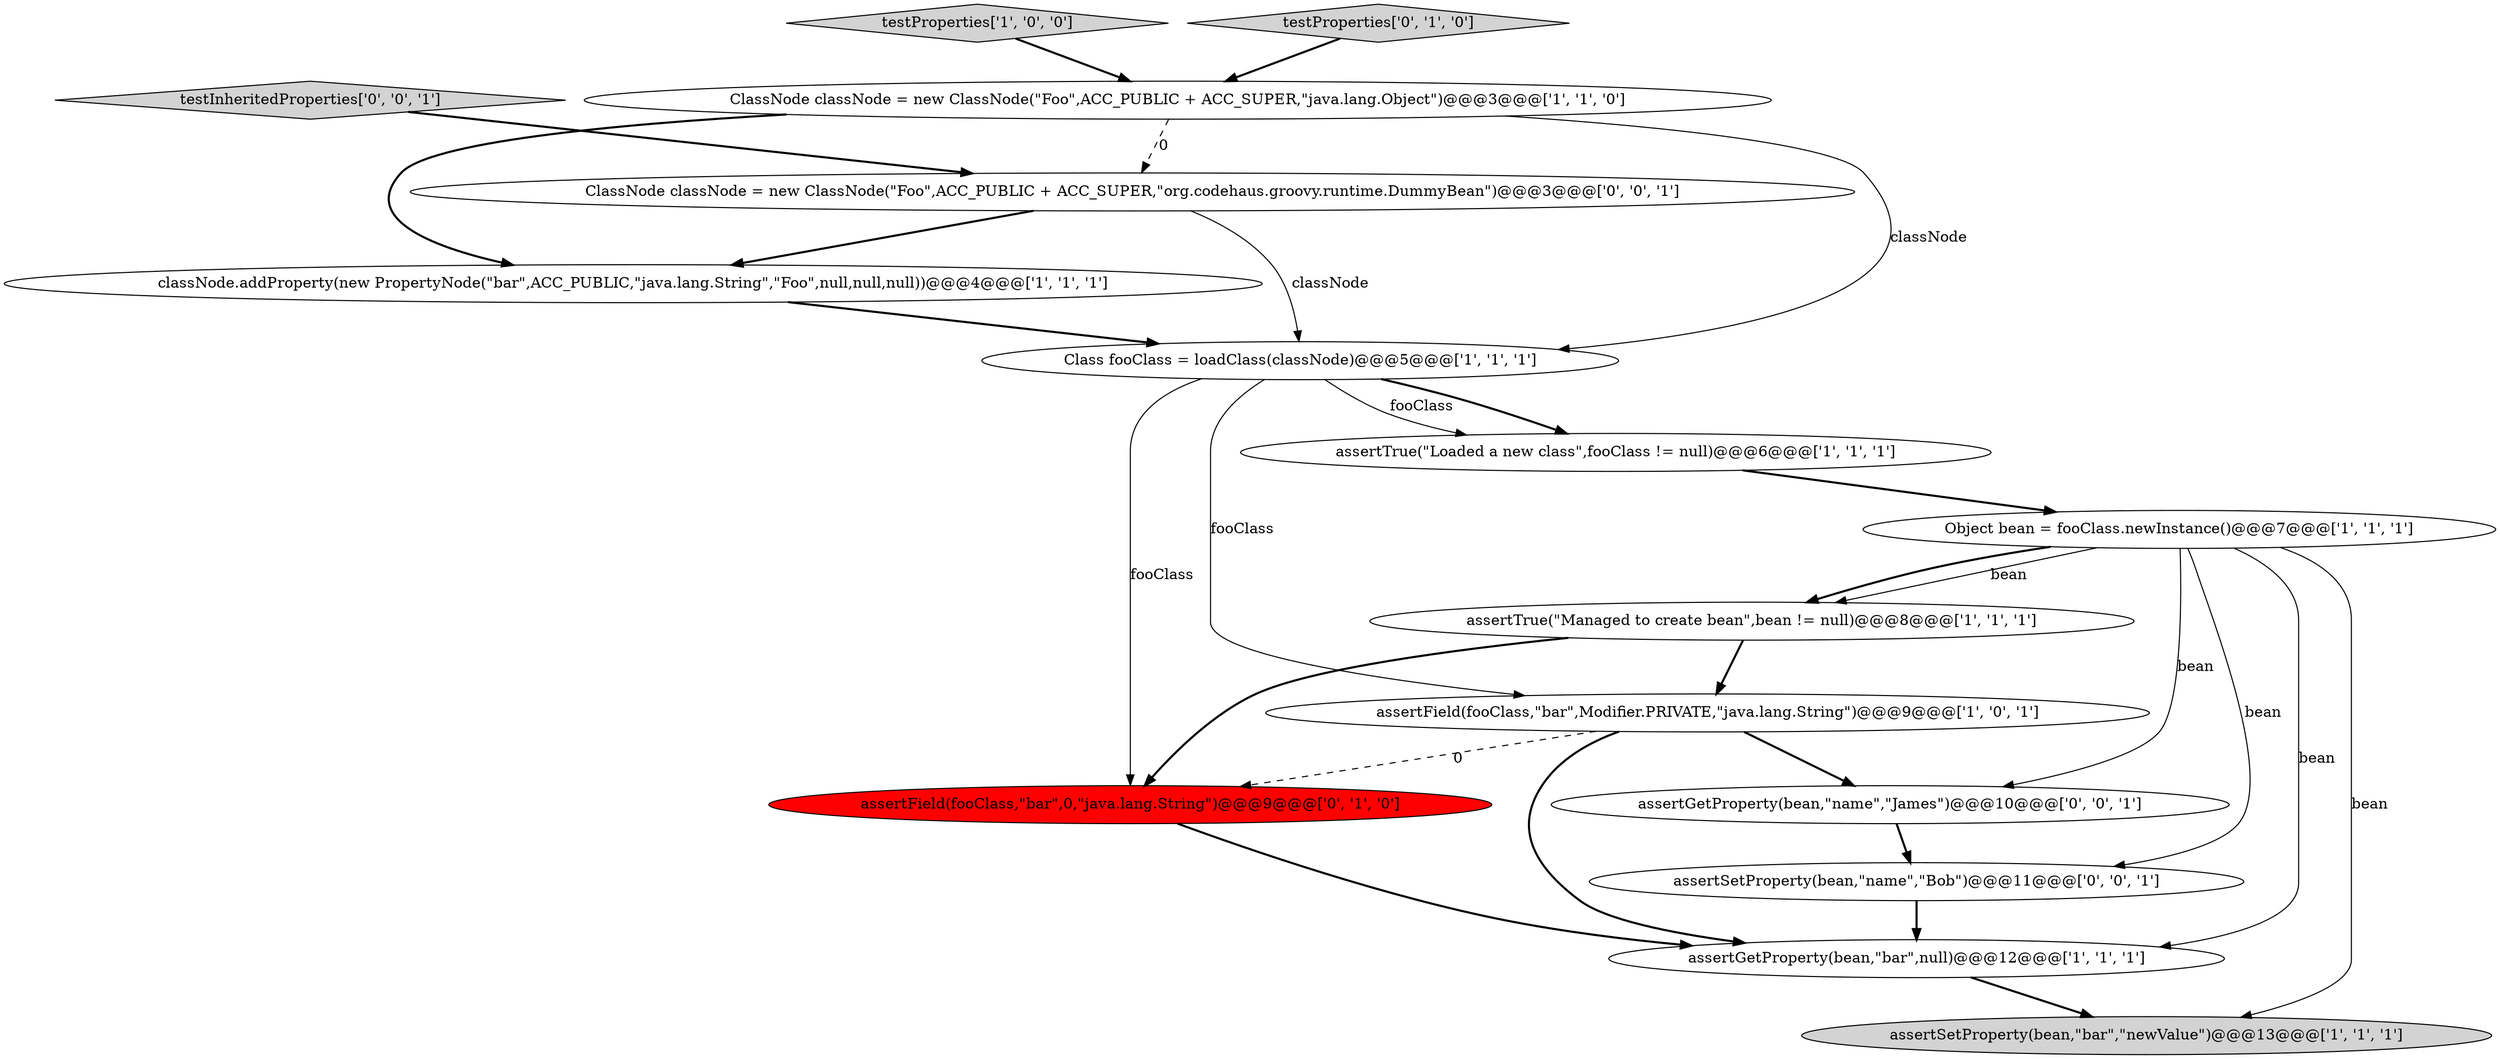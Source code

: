 digraph {
8 [style = filled, label = "assertSetProperty(bean,\"bar\",\"newValue\")@@@13@@@['1', '1', '1']", fillcolor = lightgray, shape = ellipse image = "AAA0AAABBB1BBB"];
12 [style = filled, label = "assertSetProperty(bean,\"name\",\"Bob\")@@@11@@@['0', '0', '1']", fillcolor = white, shape = ellipse image = "AAA0AAABBB3BBB"];
0 [style = filled, label = "ClassNode classNode = new ClassNode(\"Foo\",ACC_PUBLIC + ACC_SUPER,\"java.lang.Object\")@@@3@@@['1', '1', '0']", fillcolor = white, shape = ellipse image = "AAA0AAABBB1BBB"];
3 [style = filled, label = "Class fooClass = loadClass(classNode)@@@5@@@['1', '1', '1']", fillcolor = white, shape = ellipse image = "AAA0AAABBB1BBB"];
13 [style = filled, label = "ClassNode classNode = new ClassNode(\"Foo\",ACC_PUBLIC + ACC_SUPER,\"org.codehaus.groovy.runtime.DummyBean\")@@@3@@@['0', '0', '1']", fillcolor = white, shape = ellipse image = "AAA0AAABBB3BBB"];
2 [style = filled, label = "testProperties['1', '0', '0']", fillcolor = lightgray, shape = diamond image = "AAA0AAABBB1BBB"];
4 [style = filled, label = "classNode.addProperty(new PropertyNode(\"bar\",ACC_PUBLIC,\"java.lang.String\",\"Foo\",null,null,null))@@@4@@@['1', '1', '1']", fillcolor = white, shape = ellipse image = "AAA0AAABBB1BBB"];
5 [style = filled, label = "Object bean = fooClass.newInstance()@@@7@@@['1', '1', '1']", fillcolor = white, shape = ellipse image = "AAA0AAABBB1BBB"];
15 [style = filled, label = "testInheritedProperties['0', '0', '1']", fillcolor = lightgray, shape = diamond image = "AAA0AAABBB3BBB"];
11 [style = filled, label = "assertField(fooClass,\"bar\",0,\"java.lang.String\")@@@9@@@['0', '1', '0']", fillcolor = red, shape = ellipse image = "AAA1AAABBB2BBB"];
9 [style = filled, label = "assertField(fooClass,\"bar\",Modifier.PRIVATE,\"java.lang.String\")@@@9@@@['1', '0', '1']", fillcolor = white, shape = ellipse image = "AAA0AAABBB1BBB"];
10 [style = filled, label = "testProperties['0', '1', '0']", fillcolor = lightgray, shape = diamond image = "AAA0AAABBB2BBB"];
1 [style = filled, label = "assertGetProperty(bean,\"bar\",null)@@@12@@@['1', '1', '1']", fillcolor = white, shape = ellipse image = "AAA0AAABBB1BBB"];
7 [style = filled, label = "assertTrue(\"Managed to create bean\",bean != null)@@@8@@@['1', '1', '1']", fillcolor = white, shape = ellipse image = "AAA0AAABBB1BBB"];
6 [style = filled, label = "assertTrue(\"Loaded a new class\",fooClass != null)@@@6@@@['1', '1', '1']", fillcolor = white, shape = ellipse image = "AAA0AAABBB1BBB"];
14 [style = filled, label = "assertGetProperty(bean,\"name\",\"James\")@@@10@@@['0', '0', '1']", fillcolor = white, shape = ellipse image = "AAA0AAABBB3BBB"];
4->3 [style = bold, label=""];
5->8 [style = solid, label="bean"];
15->13 [style = bold, label=""];
7->11 [style = bold, label=""];
1->8 [style = bold, label=""];
11->1 [style = bold, label=""];
3->6 [style = bold, label=""];
3->9 [style = solid, label="fooClass"];
12->1 [style = bold, label=""];
5->7 [style = solid, label="bean"];
3->6 [style = solid, label="fooClass"];
5->14 [style = solid, label="bean"];
7->9 [style = bold, label=""];
6->5 [style = bold, label=""];
2->0 [style = bold, label=""];
3->11 [style = solid, label="fooClass"];
13->3 [style = solid, label="classNode"];
0->4 [style = bold, label=""];
5->1 [style = solid, label="bean"];
14->12 [style = bold, label=""];
10->0 [style = bold, label=""];
0->13 [style = dashed, label="0"];
9->14 [style = bold, label=""];
0->3 [style = solid, label="classNode"];
9->11 [style = dashed, label="0"];
5->7 [style = bold, label=""];
9->1 [style = bold, label=""];
13->4 [style = bold, label=""];
5->12 [style = solid, label="bean"];
}
